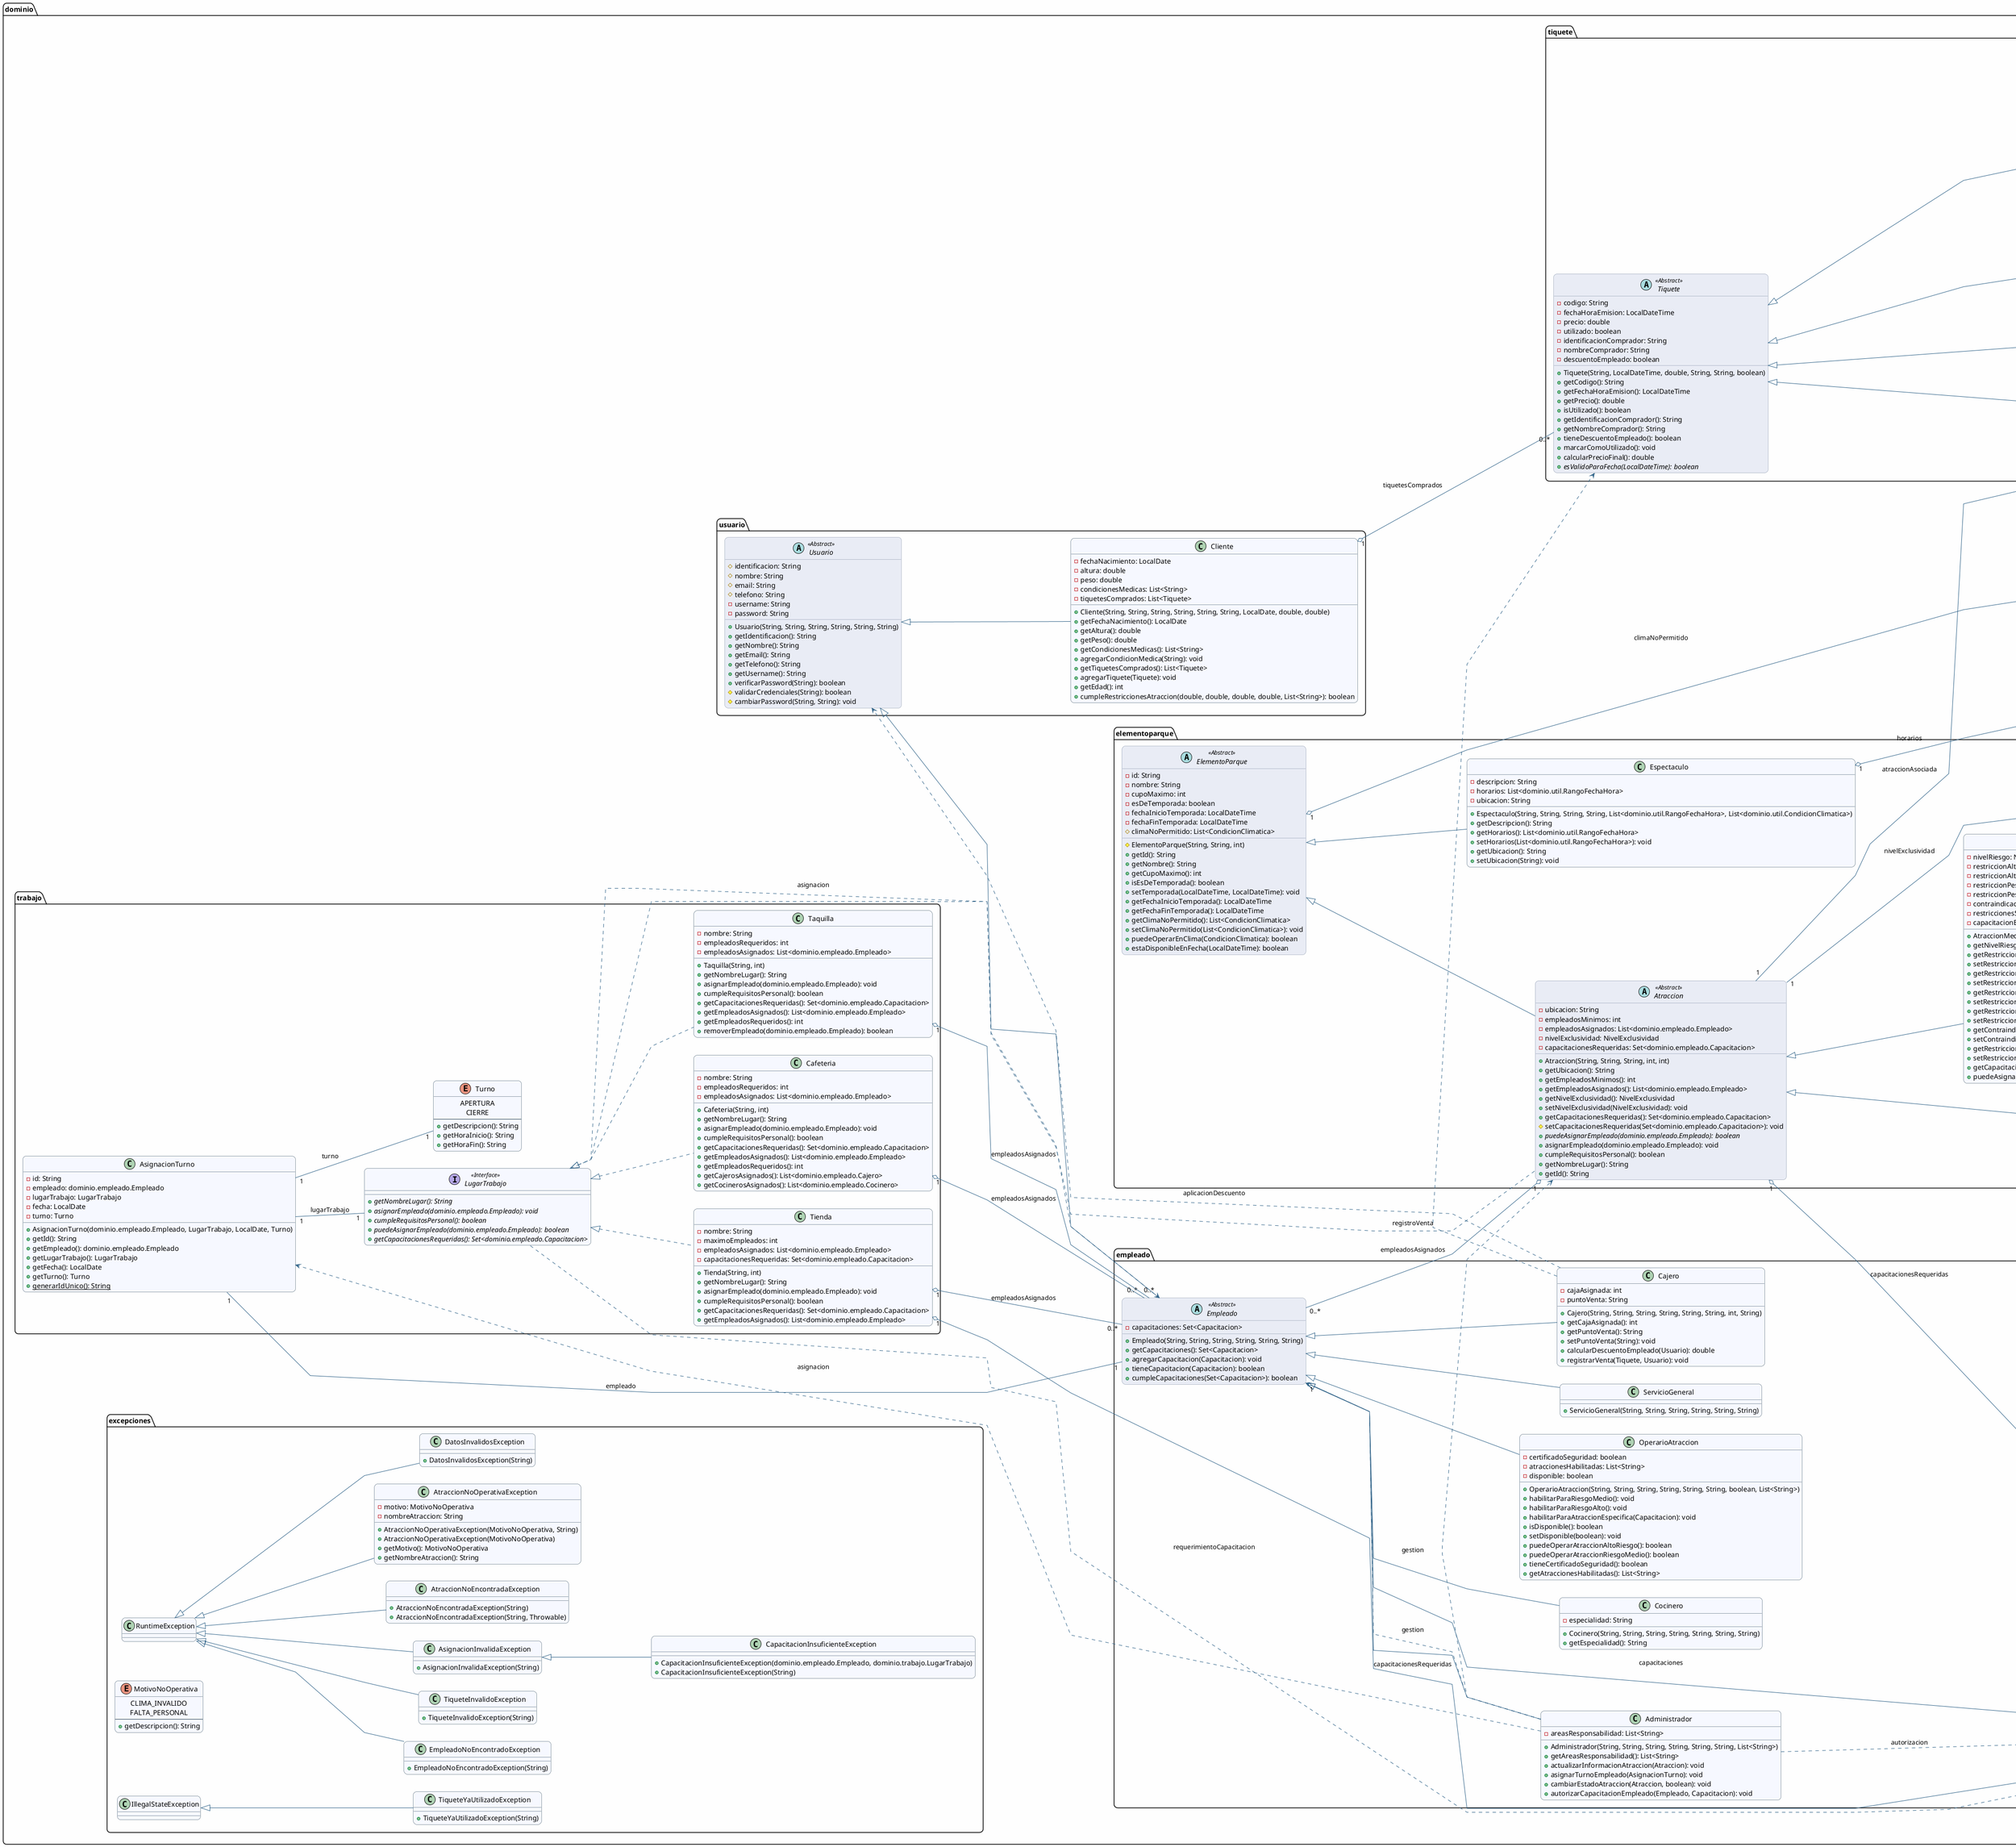 @startuml
skinparam backgroundColor #FEFEFE
skinparam linetype polyline
skinparam shadowing false
skinparam roundcorner 15
skinparam ArrowColor #33658A
skinparam ClassBorderColor #2F4858
skinparam ClassBackgroundColor #F6F8FF
skinparam defaultTextAlignment center

skinparam class {
    BackgroundColor<<Abstract>> #E9ECF5
    BorderColor<<Abstract>> #7D8BA1
    FontStyle<<Abstract>> italic
}
skinparam interface {
    BackgroundColor #FDFDFD
    BorderColor #AAAAAA
    FontStyle italic
}

left to right direction

package dominio.usuario {
  abstract class Usuario<<Abstract>> {
    # identificacion: String
    # nombre: String
    # email: String
    # telefono: String
    - username: String
    - password: String
    + Usuario(String, String, String, String, String, String)
    + getIdentificacion(): String
    + getNombre(): String
    + getEmail(): String
    + getTelefono(): String
    + getUsername(): String
    + verificarPassword(String): boolean
    # validarCredenciales(String): boolean
    # cambiarPassword(String, String): void
  }

  class Cliente extends Usuario {
    - fechaNacimiento: LocalDate
    - altura: double
    - peso: double
    - condicionesMedicas: List<String>
    - tiquetesComprados: List<Tiquete>
    + Cliente(String, String, String, String, String, String, LocalDate, double, double)
    + getFechaNacimiento(): LocalDate
    + getAltura(): double
    + getPeso(): double
    + getCondicionesMedicas(): List<String>
    + agregarCondicionMedica(String): void
    + getTiquetesComprados(): List<Tiquete>
    + agregarTiquete(Tiquete): void
    + getEdad(): int
    + cumpleRestriccionesAtraccion(double, double, double, double, List<String>): boolean
  }
}

package dominio.empleado {
  abstract class Empleado<<Abstract>> extends dominio.usuario.Usuario {
    - capacitaciones: Set<Capacitacion>
    + Empleado(String, String, String, String, String, String)
    + getCapacitaciones(): Set<Capacitacion>
    + agregarCapacitacion(Capacitacion): void
    + tieneCapacitacion(Capacitacion): boolean
    + cumpleCapacitaciones(Set<Capacitacion>): boolean
  }

  enum Capacitacion {
    OPERACION_ATRACCION_RIESGO_MEDIO
    OPERACION_ATRACCION_RIESGO_ALTO
    CERTIFICADO_SEGURIDAD_ATRACCIONES
    PRIMEROS_AUXILIOS
    ATENCION_CLIENTE_GENERAL
    MANIPULACION_ALIMENTOS_BASICO
    MANIPULACION_ALIMENTOS_AVANZADO
    MANEJO_CAJA
    MONTAÑA_RUSA_A1
    BARCO_PIRATA_B1
    --
    + getDescripcion(): String
  }

  class Administrador extends Empleado {
    - areasResponsabilidad: List<String>
    + Administrador(String, String, String, String, String, String, List<String>)
    + getAreasResponsabilidad(): List<String>
    + actualizarInformacionAtraccion(Atraccion): void
    + asignarTurnoEmpleado(AsignacionTurno): void
    + cambiarEstadoAtraccion(Atraccion, boolean): void
    + autorizarCapacitacionEmpleado(Empleado, Capacitacion): void
  }

  class Cajero extends Empleado {
    - cajaAsignada: int
    - puntoVenta: String
    + Cajero(String, String, String, String, String, String, int, String)
    + getCajaAsignada(): int
    + getPuntoVenta(): String
    + setPuntoVenta(String): void
    + calcularDescuentoEmpleado(Usuario): double
    + registrarVenta(Tiquete, Usuario): void
  }

  class Cocinero extends Empleado {
    - especialidad: String
    + Cocinero(String, String, String, String, String, String, String)
    + getEspecialidad(): String
  }

  class OperarioAtraccion extends Empleado {
    - certificadoSeguridad: boolean
    - atraccionesHabilitadas: List<String>
    - disponible: boolean
    + OperarioAtraccion(String, String, String, String, String, String, boolean, List<String>)
    + habilitarParaRiesgoMedio(): void
    + habilitarParaRiesgoAlto(): void
    + habilitarParaAtraccionEspecifica(Capacitacion): void
    + isDisponible(): boolean
    + setDisponible(boolean): void
    + puedeOperarAtraccionAltoRiesgo(): boolean
    + puedeOperarAtraccionRiesgoMedio(): boolean
    + tieneCertificadoSeguridad(): boolean
    + getAtraccionesHabilitadas(): List<String>
  }

  class ServicioGeneral extends Empleado {
    + ServicioGeneral(String, String, String, String, String, String)
  }

  Empleado "1" o-- "0..*" Capacitacion : capacitaciones
  Administrador ..> Capacitacion : autorizacion
  Administrador ..> Empleado : gestion
  Cajero ..> dominio.usuario.Usuario : aplicacionDescuento
}

package dominio.elementoparque {
  abstract class ElementoParque<<Abstract>> {
    - id: String
    - nombre: String
    - cupoMaximo: int
    - esDeTemporada: boolean
    - fechaInicioTemporada: LocalDateTime
    - fechaFinTemporada: LocalDateTime
    # climaNoPermitido: List<CondicionClimatica>
    # ElementoParque(String, String, int)
    + getId(): String
    + getNombre(): String
    + getCupoMaximo(): int
    + isEsDeTemporada(): boolean
    + setTemporada(LocalDateTime, LocalDateTime): void
    + getFechaInicioTemporada(): LocalDateTime
    + getFechaFinTemporada(): LocalDateTime
    + getClimaNoPermitido(): List<CondicionClimatica>
    + setClimaNoPermitido(List<CondicionClimatica>): void
    + puedeOperarEnClima(CondicionClimatica): boolean
    + estaDisponibleEnFecha(LocalDateTime): boolean
  }

  abstract class Atraccion<<Abstract>> extends ElementoParque implements dominio.trabajo.LugarTrabajo {
    - ubicacion: String
    - empleadosMinimos: int
    - empleadosAsignados: List<dominio.empleado.Empleado>
    - nivelExclusividad: NivelExclusividad
    - capacitacionesRequeridas: Set<dominio.empleado.Capacitacion>
    + Atraccion(String, String, String, int, int)
    + getUbicacion(): String
    + getEmpleadosMinimos(): int
    + getEmpleadosAsignados(): List<dominio.empleado.Empleado>
    + getNivelExclusividad(): NivelExclusividad
    + setNivelExclusividad(NivelExclusividad): void
    + getCapacitacionesRequeridas(): Set<dominio.empleado.Capacitacion>
    # setCapacitacionesRequeridas(Set<dominio.empleado.Capacitacion>): void
    + {abstract} puedeAsignarEmpleado(dominio.empleado.Empleado): boolean
    + asignarEmpleado(dominio.empleado.Empleado): void
    + cumpleRequisitosPersonal(): boolean
    + getNombreLugar(): String
    + getId(): String
  }

  class AtraccionCultural extends Atraccion {
    - edadMinima: int
    + AtraccionCultural(String, String, String, int, int, int, List<dominio.util.CondicionClimatica>)
    + getEdadMinima(): int
    + puedeAsignarEmpleado(dominio.empleado.Empleado): boolean
    + permiteAccesoPorEdad(int): boolean
    + asignarEmpleado(dominio.empleado.Empleado): void
  }

  class AtraccionMecanica extends Atraccion {
    - nivelRiesgo: NivelRiesgo
    - restriccionAlturaMinima: double
    - restriccionAlturaMaxima: double
    - restriccionPesoMinimo: double
    - restriccionPesoMaximo: double
    - contraindicacionesSalud: List<String>
    - restriccionesSalud: List<String>
    - capacitacionEspecifica: dominio.empleado.Capacitacion
    + AtraccionMecanica(String, String, String, int, int, NivelExclusividad, NivelRiesgo, double, double, double, double, List<String>, List<String>, List<dominio.util.CondicionClimatica>, dominio.empleado.Capacitacion)
    + getNivelRiesgo(): NivelRiesgo
    + getRestriccionAlturaMinima(): double
    + setRestriccionAlturaMinima(double): void
    + getRestriccionAlturaMaxima(): double
    + setRestriccionAlturaMaxima(double): void
    + getRestriccionPesoMinimo(): double
    + setRestriccionPesoMinimo(double): void
    + getRestriccionPesoMaximo(): double
    + setRestriccionPesoMaximo(double): void
    + getContraindicacionesSalud(): List<String>
    + setContraindicacionesSalud(List<String>): void
    + getRestriccionesSalud(): List<String>
    + setRestriccionesSalud(List<String>): void
    + getCapacitacionEspecifica(): dominio.empleado.Capacitacion
    + puedeAsignarEmpleado(dominio.empleado.Empleado): boolean
  }

  class Espectaculo extends ElementoParque {
    - descripcion: String
    - horarios: List<dominio.util.RangoFechaHora>
    - ubicacion: String
    + Espectaculo(String, String, String, String, List<dominio.util.RangoFechaHora>, List<dominio.util.CondicionClimatica>)
    + getDescripcion(): String
    + getHorarios(): List<dominio.util.RangoFechaHora>
    + setHorarios(List<dominio.util.RangoFechaHora>): void
    + getUbicacion(): String
    + setUbicacion(String): void
  }


  enum NivelExclusividad {
    FAMILIAR
    ORO
    DIAMANTE
    --
    + getDescripcion(): String
    + permiteAccesoConCategoria(dominio.tiquete.CategoriaTiquete): boolean
  }

  enum NivelRiesgo {
    MEDIO
    ALTO
    --
    + getDescripcion(): String
  }

  ElementoParque "1" o-- "0..*" dominio.util.CondicionClimatica : climaNoPermitido
  Atraccion "1" o-- "0..*" dominio.empleado.Empleado : empleadosAsignados
  Atraccion "1" -- "1" NivelExclusividad : nivelExclusividad
  Atraccion "1" o-- "0..*" dominio.empleado.Capacitacion : capacitacionesRequeridas
  AtraccionMecanica "1" -- "1" NivelRiesgo : nivelRiesgo
  Espectaculo "1" o-- "1..*" dominio.util.RangoFechaHora : horarios
  NivelExclusividad ..> dominio.tiquete.CategoriaTiquete : validacionAcceso
  dominio.empleado.Administrador ..> Atraccion : gestion
}

package dominio.tiquete {
  abstract class Tiquete<<Abstract>> {
    - codigo: String
    - fechaHoraEmision: LocalDateTime
    - precio: double
    - utilizado: boolean
    - identificacionComprador: String
    - nombreComprador: String
    - descuentoEmpleado: boolean
    + Tiquete(String, LocalDateTime, double, String, String, boolean)
    + getCodigo(): String
    + getFechaHoraEmision(): LocalDateTime
    + getPrecio(): double
    + isUtilizado(): boolean
    + getIdentificacionComprador(): String
    + getNombreComprador(): String
    + tieneDescuentoEmpleado(): boolean
    + marcarComoUtilizado(): void
    + calcularPrecioFinal(): double
    + {abstract} esValidoParaFecha(LocalDateTime): boolean
  }

  enum CategoriaTiquete {
    BASICO
    FAMILIAR
    ORO
    DIAMANTE
    --
    + getDescripcion(): String
  }

  class EntradaIndividual extends Tiquete {
    - atraccionAsociada: dominio.elementoparque.Atraccion
    - codigoUnico: String
    + EntradaIndividual(String, LocalDateTime, double, String, String, boolean, dominio.elementoparque.Atraccion)
    + getAtraccionAsociada(): dominio.elementoparque.Atraccion
    + esValidoParaFecha(LocalDateTime): boolean
    + getCodigoUnico(): String
    + setCodigoUnico(String): void
    + esValidoParaAtraccion(dominio.elementoparque.Atraccion): boolean
  }

  class TiqueteGeneral extends Tiquete {
    - categoria: CategoriaTiquete
    - fechaActivacion: LocalDateTime
    + TiqueteGeneral(String, LocalDateTime, double, String, String, boolean, CategoriaTiquete)
    + getCategoria(): CategoriaTiquete
    + getFechaActivacion(): LocalDateTime
    + esValidoParaFecha(LocalDateTime): boolean
    + marcarComoUtilizado(): void
  }

  class TiqueteTemporada extends Tiquete {
    - categoria: CategoriaTiquete
    - fechaInicio: LocalDateTime
    - fechaFin: LocalDateTime
    - utilizado: boolean
    + TiqueteTemporada(String, LocalDateTime, double, String, String, boolean, CategoriaTiquete, LocalDateTime, LocalDateTime)
    + getCategoria(): CategoriaTiquete
    + getFechaInicio(): LocalDateTime
    + getFechaFin(): LocalDateTime
    + esValidoParaFecha(LocalDateTime): boolean
    + marcarComoUtilizado(): void
    + isUtilizado(): boolean
  }

  class FastPass extends Tiquete {
    - fechaValida: LocalDateTime
    + FastPass(String, LocalDateTime, LocalDateTime, double, String, String, boolean)
    + esValidoParaFecha(LocalDateTime): boolean
    + getFechaValida(): LocalDateTime
  }

  EntradaIndividual "1" -- "1" dominio.elementoparque.Atraccion : atraccionAsociada
  TiqueteGeneral "1" -- "1" CategoriaTiquete : categoria
  TiqueteTemporada "1" -- "1" CategoriaTiquete : categoria
  dominio.usuario.Cliente "1" o-- "0..*" Tiquete : tiquetesComprados
  dominio.empleado.Cajero ..> Tiquete : registroVenta
}

package dominio.trabajo {
  interface LugarTrabajo<<Interface>> {
    + {abstract} getNombreLugar(): String
    + {abstract} asignarEmpleado(dominio.empleado.Empleado): void
    + {abstract} cumpleRequisitosPersonal(): boolean
    + {abstract} puedeAsignarEmpleado(dominio.empleado.Empleado): boolean
    + {abstract} getCapacitacionesRequeridas(): Set<dominio.empleado.Capacitacion>
  }

  class AsignacionTurno {
    - id: String
    - empleado: dominio.empleado.Empleado
    - lugarTrabajo: LugarTrabajo
    - fecha: LocalDate
    - turno: Turno
    + AsignacionTurno(dominio.empleado.Empleado, LugarTrabajo, LocalDate, Turno)
    + getId(): String
    + getEmpleado(): dominio.empleado.Empleado
    + getLugarTrabajo(): LugarTrabajo
    + getFecha(): LocalDate
    + getTurno(): Turno
    + {static} generarIdUnico(): String
  }

  class Cafeteria implements LugarTrabajo {
    - nombre: String
    - empleadosRequeridos: int
    - empleadosAsignados: List<dominio.empleado.Empleado>
    + Cafeteria(String, int)
    + getNombreLugar(): String
    + asignarEmpleado(dominio.empleado.Empleado): void
    + cumpleRequisitosPersonal(): boolean
    + getCapacitacionesRequeridas(): Set<dominio.empleado.Capacitacion>
    + getEmpleadosAsignados(): List<dominio.empleado.Empleado>
    + getEmpleadosRequeridos(): int
    + getCajerosAsignados(): List<dominio.empleado.Cajero>
    + getCocinerosAsignados(): List<dominio.empleado.Cocinero>
  }

  class Taquilla implements LugarTrabajo {
    - nombre: String
    - empleadosRequeridos: int
    - empleadosAsignados: List<dominio.empleado.Empleado>
    + Taquilla(String, int)
    + getNombreLugar(): String
    + asignarEmpleado(dominio.empleado.Empleado): void
    + cumpleRequisitosPersonal(): boolean
    + getCapacitacionesRequeridas(): Set<dominio.empleado.Capacitacion>
    + getEmpleadosAsignados(): List<dominio.empleado.Empleado>
    + getEmpleadosRequeridos(): int
    + removerEmpleado(dominio.empleado.Empleado): boolean
  }

  class Tienda implements LugarTrabajo {
    - nombre: String
    - maximoEmpleados: int
    - empleadosAsignados: List<dominio.empleado.Empleado>
    - capacitacionesRequeridas: Set<dominio.empleado.Capacitacion>
    + Tienda(String, int)
    + getNombreLugar(): String
    + asignarEmpleado(dominio.empleado.Empleado): void
    + cumpleRequisitosPersonal(): boolean
    + getCapacitacionesRequeridas(): Set<dominio.empleado.Capacitacion>
    + getEmpleadosAsignados(): List<dominio.empleado.Empleado>
  }

  enum Turno {
    APERTURA
    CIERRE
    --
    + getDescripcion(): String
    + getHoraInicio(): String
    + getHoraFin(): String
  }

  AsignacionTurno "1" -- "1" dominio.empleado.Empleado : empleado
  AsignacionTurno "1" -- "1" LugarTrabajo : lugarTrabajo
  AsignacionTurno "1" -- "1" Turno : turno
  Cafeteria "1" o-- "0..*" dominio.empleado.Empleado : empleadosAsignados
  Taquilla "1" o-- "0..*" dominio.empleado.Empleado : empleadosAsignados
  Tienda "1" o-- "0..*" dominio.empleado.Empleado : empleadosAsignados
  Tienda "1" o-- "0..*" dominio.empleado.Capacitacion : capacitacionesRequeridas
  LugarTrabajo ..> dominio.empleado.Empleado : asignacion
  LugarTrabajo ..> dominio.empleado.Capacitacion : requerimientoCapacitacion
  dominio.empleado.Administrador ..> AsignacionTurno : asignacion
}

package dominio.util {
  enum CondicionClimatica {
    TORMENTA
    LLUVIA_FUERTE
    FRIO_EXTREMO
    CALOR_EXTREMO
    VIENTO_FUERTE
    NORMAL
    --
    + getDescripcion(): String
  }

  class RangoFechaHora {
    - inicio: LocalDateTime
    - fin: LocalDateTime
    + RangoFechaHora(LocalDateTime, LocalDateTime)
    + getInicio(): LocalDateTime
    + getFin(): LocalDateTime
    + incluyeFecha(LocalDateTime): boolean
    + seSuperponeCon(RangoFechaHora): boolean
  }
}

package dominio.excepciones {
  class AsignacionInvalidaException extends RuntimeException {
    + AsignacionInvalidaException(String)
  }

  class AtraccionNoEncontradaException extends RuntimeException {
    + AtraccionNoEncontradaException(String)
    + AtraccionNoEncontradaException(String, Throwable)
  }

  class AtraccionNoOperativaException extends RuntimeException {
    - motivo: MotivoNoOperativa 
    - nombreAtraccion: String 
    + AtraccionNoOperativaException(MotivoNoOperativa, String)
    + AtraccionNoOperativaException(MotivoNoOperativa)
    + getMotivo(): MotivoNoOperativa
    + getNombreAtraccion(): String
  }

  enum MotivoNoOperativa {
      CLIMA_INVALIDO
      FALTA_PERSONAL
      --
      + getDescripcion(): String
  }

  class CapacitacionInsuficienteException extends AsignacionInvalidaException {
    + CapacitacionInsuficienteException(dominio.empleado.Empleado, dominio.trabajo.LugarTrabajo)
    + CapacitacionInsuficienteException(String)
  }

  class DatosInvalidosException extends RuntimeException {
    + DatosInvalidosException(String)
  }

  class EmpleadoNoEncontradoException extends RuntimeException {
    + EmpleadoNoEncontradoException(String)
  }

  class TiqueteInvalidoException extends RuntimeException {
    + TiqueteInvalidoException(String)
  }

  class TiqueteYaUtilizadoException extends IllegalStateException {
    + TiqueteYaUtilizadoException(String)
  }
}
@enduml